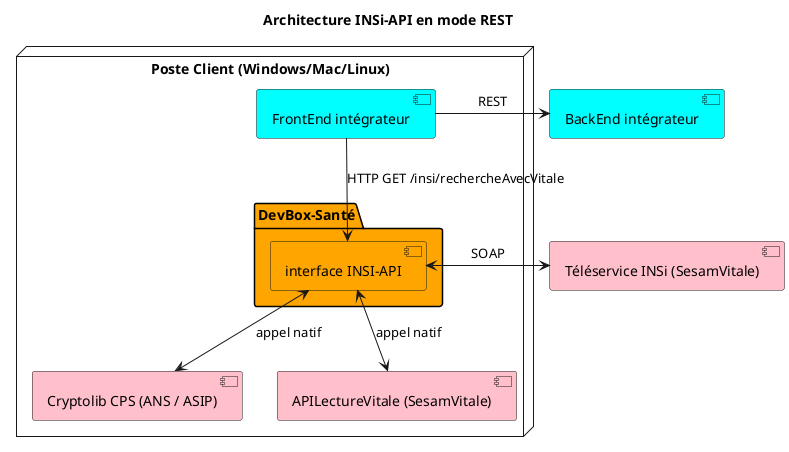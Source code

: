 @startuml
title Architecture INSi-API en mode REST
skinparam componentStyle uml2


node "Poste Client (Windows/Mac/Linux)" {
    [FrontEnd intégrateur] as frontend #cyan

    package "DevBox-Santé" #Orange  {
        [interface INSI-API] as insFacade #Orange
    }
    [Cryptolib CPS (ANS / ASIP)] as cryptolibCPS #pink
    [APILectureVitale (SesamVitale)] as apiLectureVitale #pink
}

[Téléservice INSi (SesamVitale)] as insi #pink

[BackEnd intégrateur] as backend #cyan



frontend -down-> insFacade : HTTP GET /insi/rechercheAvecVitale
insFacade <-down-> cryptolibCPS : appel natif
insFacade <-down-> apiLectureVitale : appel natif
insFacade <-right-> insi : SOAP
frontend -right-> backend : REST

@enduml
